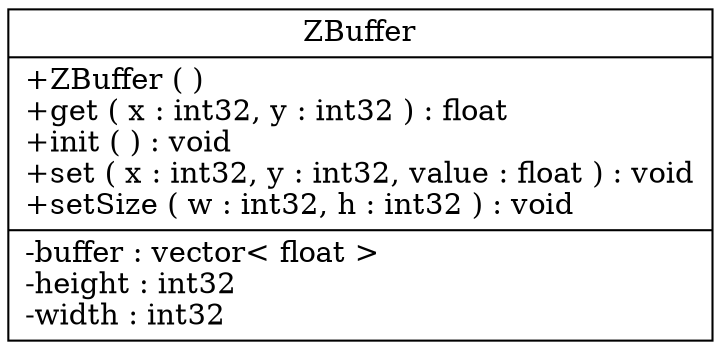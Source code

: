 digraph ZBuffer
{
graph [ rankdir="RL" ]
"d6/d99/class_z_buffer" [ label="ZBuffer\n|+ZBuffer (  )\l+get ( x : int32, y : int32 ) : float\l+init (  ) : void\l+set ( x : int32, y : int32, value : float ) : void\l+setSize ( w : int32, h : int32 ) : void\l|-buffer : vector\< float \>\l-height : int32\l-width : int32\l" shape="record" ]
}